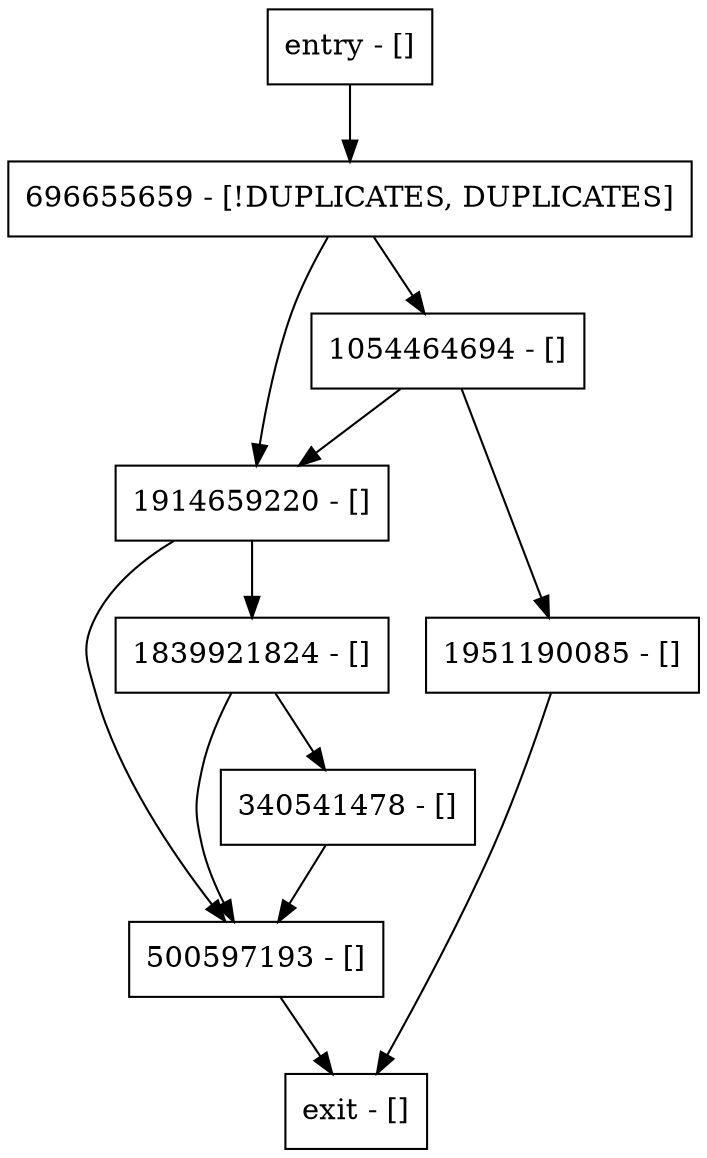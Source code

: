 digraph <init> {
node [shape=record];
entry [label="entry - []"];
exit [label="exit - []"];
500597193 [label="500597193 - []"];
1914659220 [label="1914659220 - []"];
696655659 [label="696655659 - [!DUPLICATES, DUPLICATES]"];
1951190085 [label="1951190085 - []"];
1839921824 [label="1839921824 - []"];
340541478 [label="340541478 - []"];
1054464694 [label="1054464694 - []"];
entry;
exit;
entry -> 696655659;
500597193 -> exit;
1914659220 -> 500597193;
1914659220 -> 1839921824;
696655659 -> 1914659220;
696655659 -> 1054464694;
1951190085 -> exit;
1839921824 -> 500597193;
1839921824 -> 340541478;
340541478 -> 500597193;
1054464694 -> 1914659220;
1054464694 -> 1951190085;
}
